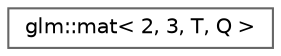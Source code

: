 digraph "Graphical Class Hierarchy"
{
 // LATEX_PDF_SIZE
  bgcolor="transparent";
  edge [fontname=Helvetica,fontsize=10,labelfontname=Helvetica,labelfontsize=10];
  node [fontname=Helvetica,fontsize=10,shape=box,height=0.2,width=0.4];
  rankdir="LR";
  Node0 [id="Node000000",label="glm::mat\< 2, 3, T, Q \>",height=0.2,width=0.4,color="grey40", fillcolor="white", style="filled",URL="$structglm_1_1mat_3_012_00_013_00_01_t_00_01_q_01_4.html",tooltip=" "];
}
